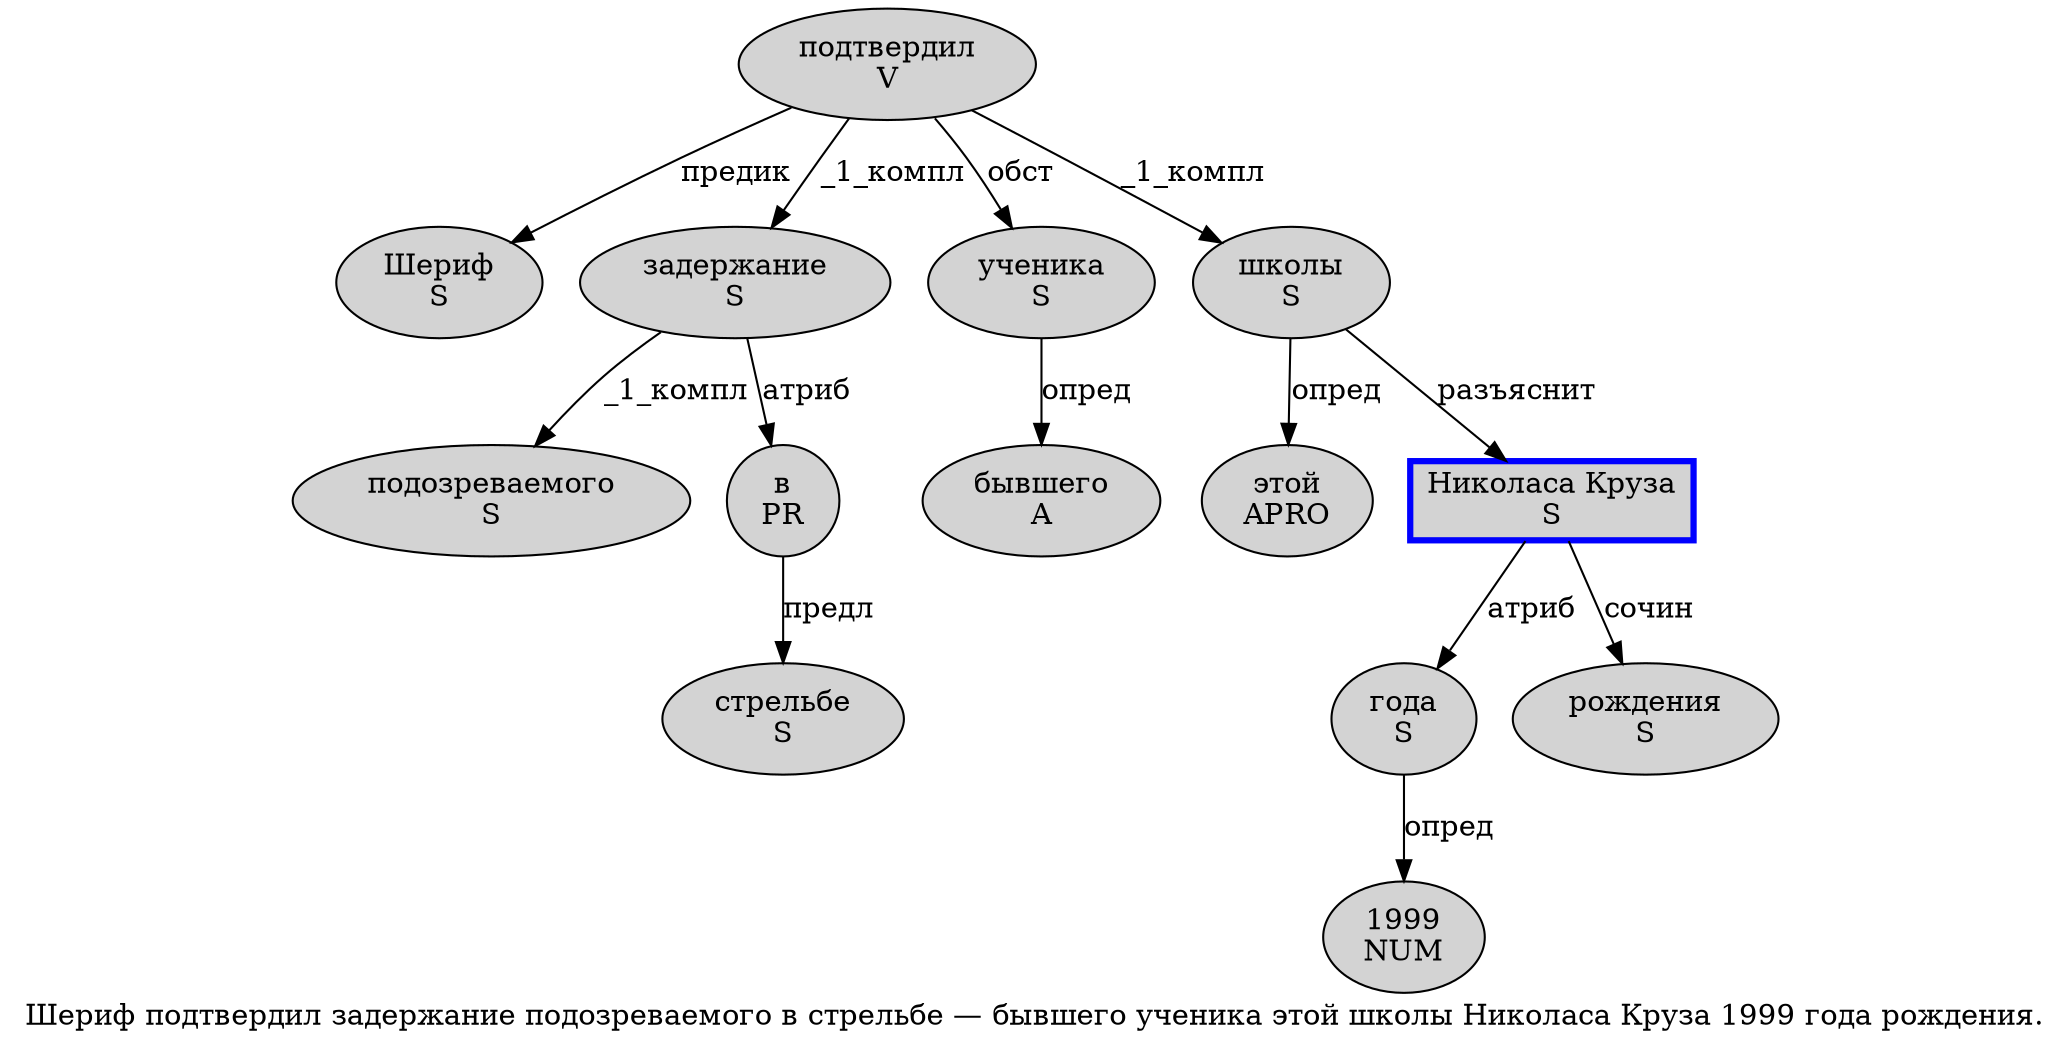 digraph SENTENCE_1451 {
	graph [label="Шериф подтвердил задержание подозреваемого в стрельбе — бывшего ученика этой школы Николаса Круза 1999 года рождения."]
	node [style=filled]
		0 [label="Шериф
S" color="" fillcolor=lightgray penwidth=1 shape=ellipse]
		1 [label="подтвердил
V" color="" fillcolor=lightgray penwidth=1 shape=ellipse]
		2 [label="задержание
S" color="" fillcolor=lightgray penwidth=1 shape=ellipse]
		3 [label="подозреваемого
S" color="" fillcolor=lightgray penwidth=1 shape=ellipse]
		4 [label="в
PR" color="" fillcolor=lightgray penwidth=1 shape=ellipse]
		5 [label="стрельбе
S" color="" fillcolor=lightgray penwidth=1 shape=ellipse]
		7 [label="бывшего
A" color="" fillcolor=lightgray penwidth=1 shape=ellipse]
		8 [label="ученика
S" color="" fillcolor=lightgray penwidth=1 shape=ellipse]
		9 [label="этой
APRO" color="" fillcolor=lightgray penwidth=1 shape=ellipse]
		10 [label="школы
S" color="" fillcolor=lightgray penwidth=1 shape=ellipse]
		11 [label="Николаса Круза
S" color=blue fillcolor=lightgray penwidth=3 shape=box]
		12 [label="1999
NUM" color="" fillcolor=lightgray penwidth=1 shape=ellipse]
		13 [label="года
S" color="" fillcolor=lightgray penwidth=1 shape=ellipse]
		14 [label="рождения
S" color="" fillcolor=lightgray penwidth=1 shape=ellipse]
			11 -> 14 [label="сочин"]
			11 -> 13 [label="атриб"]
			1 -> 0 [label="предик"]
			1 -> 2 [label="_1_компл"]
			1 -> 8 [label="обст"]
			1 -> 10 [label="_1_компл"]
			2 -> 3 [label="_1_компл"]
			2 -> 4 [label="атриб"]
			4 -> 5 [label="предл"]
			8 -> 7 [label="опред"]
			10 -> 9 [label="опред"]
			10 -> 11 [label="разъяснит"]
			13 -> 12 [label="опред"]
}